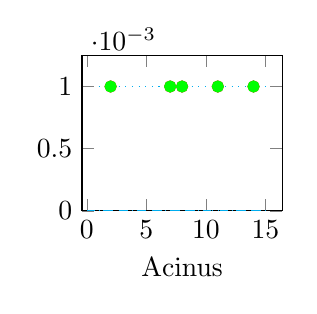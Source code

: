 \begin{tikzpicture}

\begin{axis}[
	width=0.34*\linewidth,
	xlabel={Acinus},
	%ylabel={Volume [\si{\centi\meter\cubed}]},
	ymin=1e-7, ymax=1.25e-3,
	]
\addplot [red, only marks]
coordinates {
(0,nan) (1,nan) (2,0.001) (3,0.0) (4,nan) (5,nan) (6,0.0) (7,0.001) (8,0.001) (9,nan) (10,nan) (11,0.001) (12,0.0) (13,0.0) (14,0.001)
};
\addplot [green, only marks]
coordinates {
(0,nan) (1,nan) (2,0.001) (3,0.0) (4,nan) (5,nan) (6,0.0) (7,0.001) (8,0.001) (9,nan) (10,nan) (11,0.001) (12,0.0) (13,0.0) (14,0.001)
};
\addplot [cyan, dashed]
	coordinates {
		(0,0.0) (15,0.0) 
	};
\addplot [cyan, dotted]
	coordinates {
		(1,0.001) (15,0.001) 
	};
\addplot [cyan, dotted]
	coordinates {
		(1,-0.0) (15,-0.0) 
	};

\end{axis}

\end{tikzpicture}